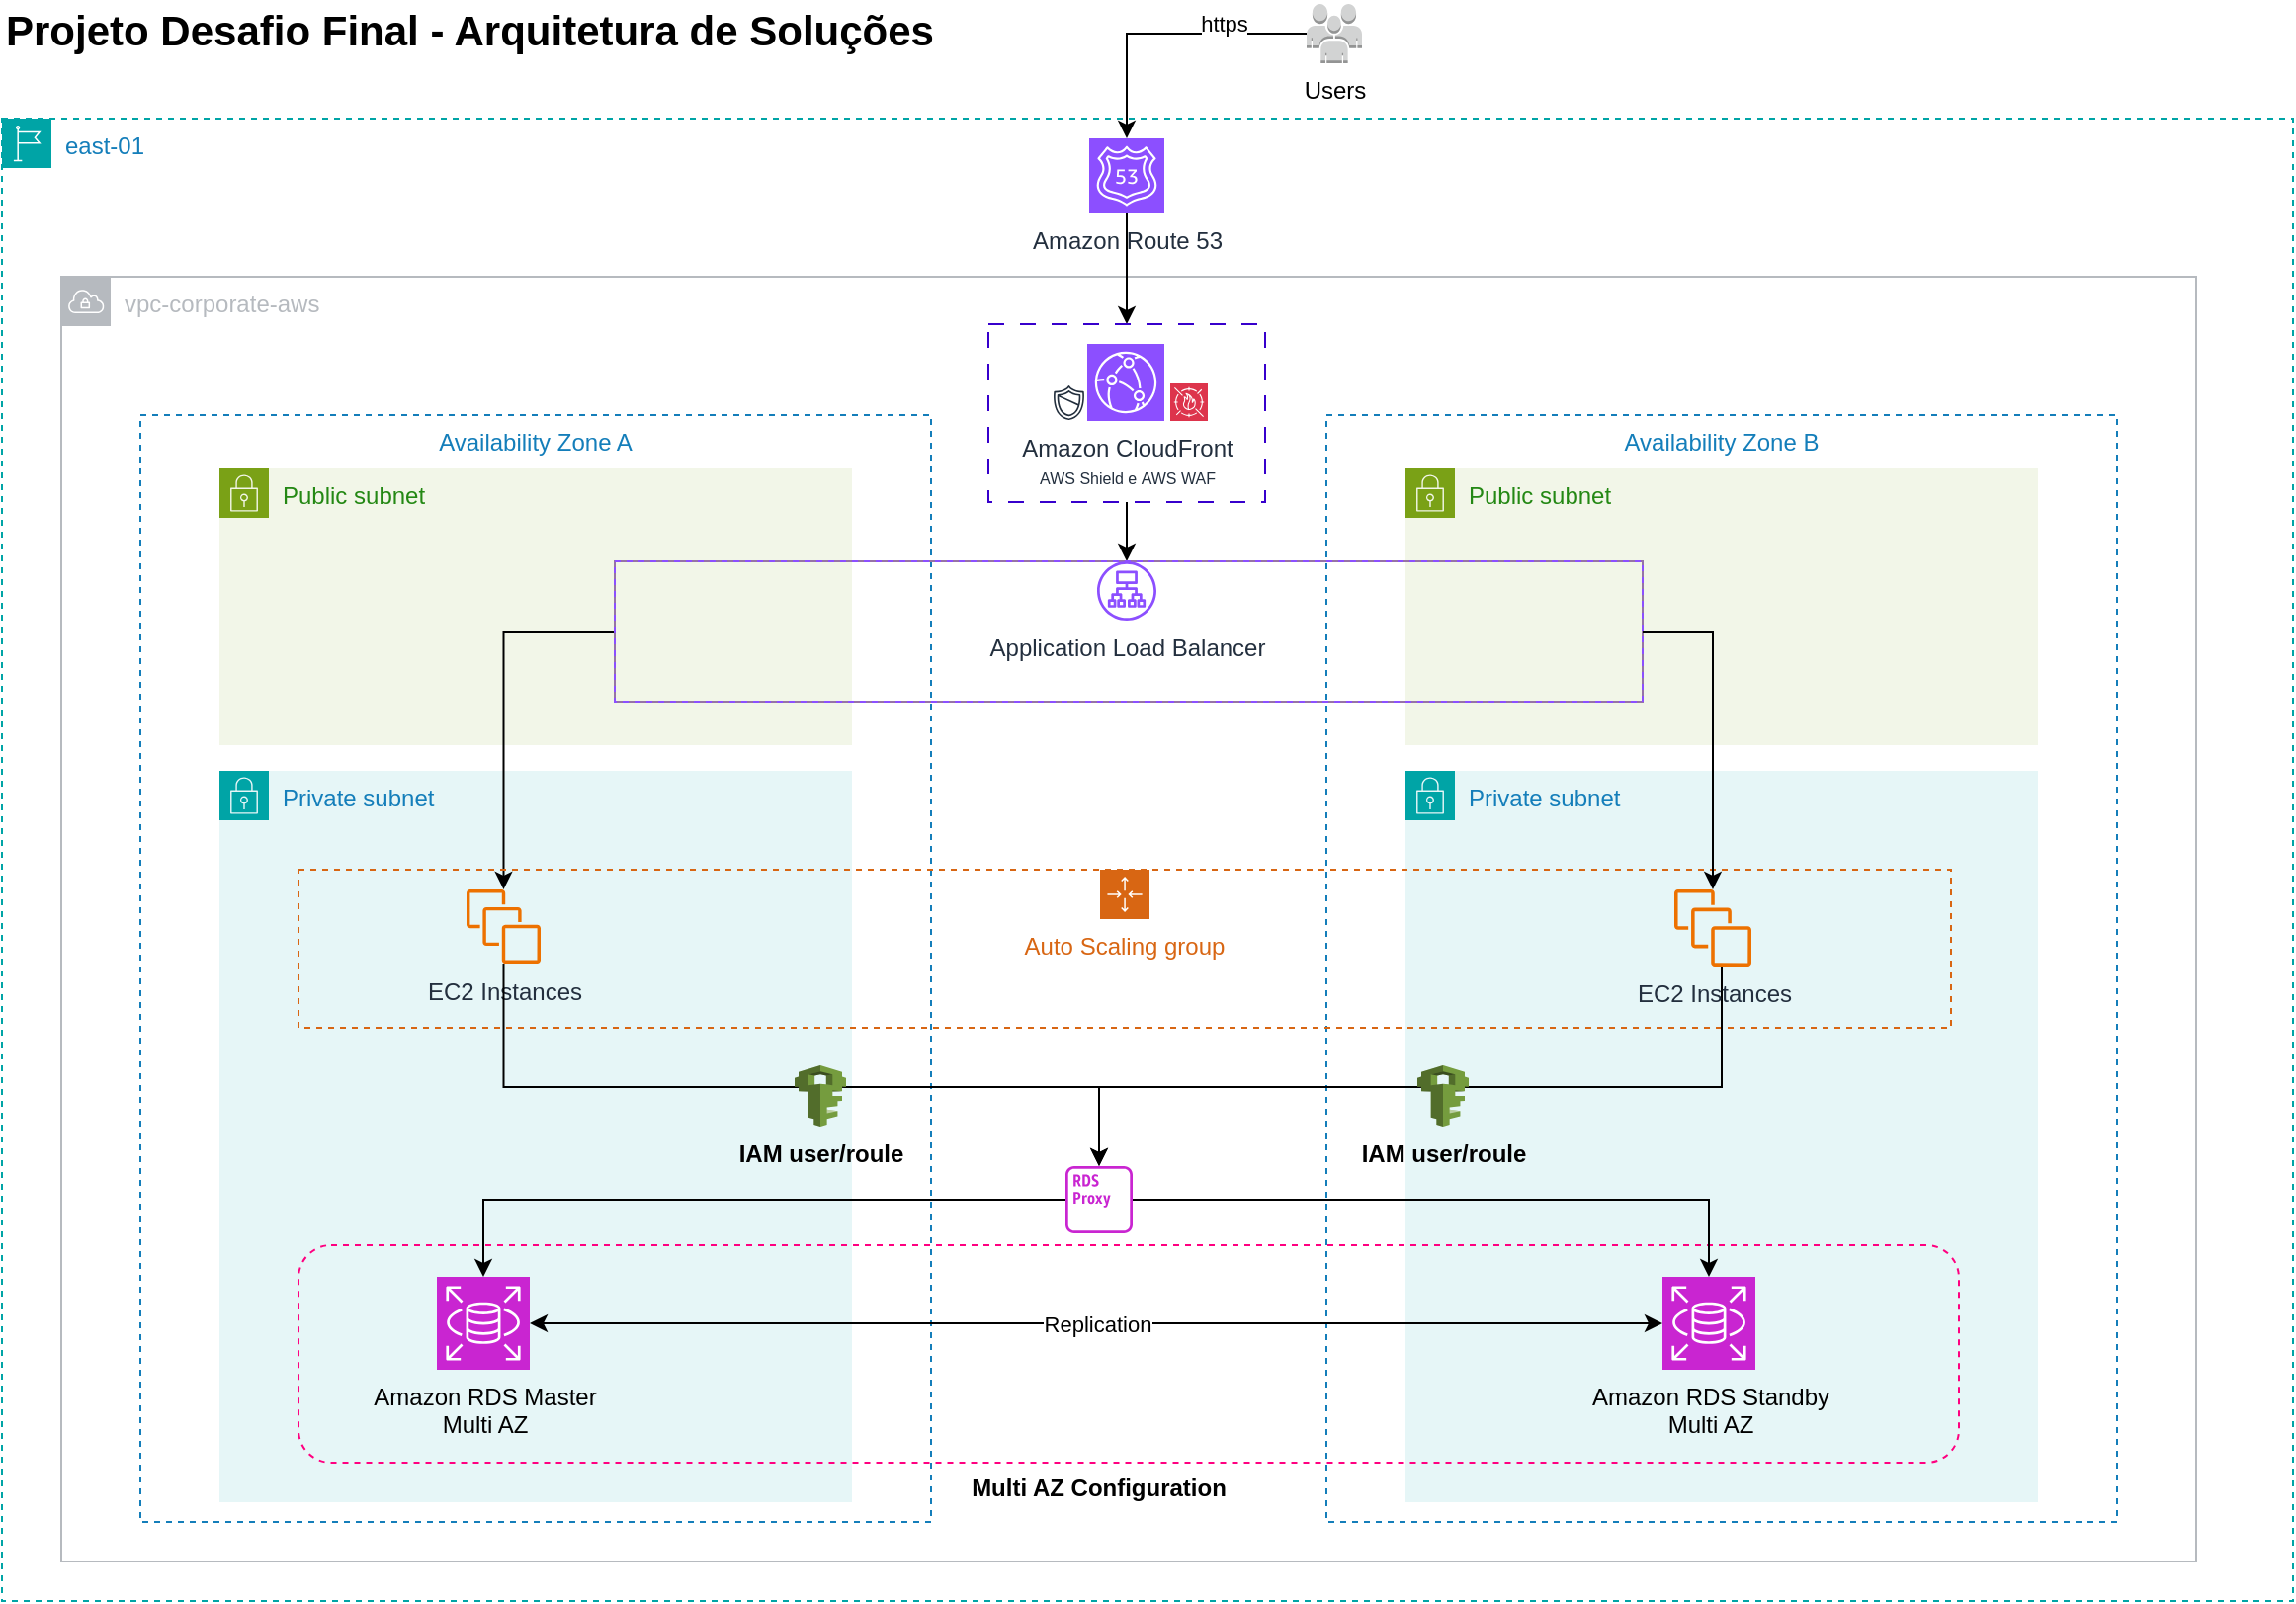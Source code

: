 <mxfile version="24.2.5" type="device">
  <diagram name="Page-1" id="vafjeql0jm9yZ-oHH8du">
    <mxGraphModel dx="733" dy="443" grid="1" gridSize="10" guides="1" tooltips="1" connect="1" arrows="1" fold="1" page="1" pageScale="1" pageWidth="1169" pageHeight="827" math="0" shadow="0">
      <root>
        <mxCell id="0" />
        <mxCell id="1" parent="0" />
        <mxCell id="LG2M_2L7TIFIs1X0_9t3-1" value="east-01" style="points=[[0,0],[0.25,0],[0.5,0],[0.75,0],[1,0],[1,0.25],[1,0.5],[1,0.75],[1,1],[0.75,1],[0.5,1],[0.25,1],[0,1],[0,0.75],[0,0.5],[0,0.25]];outlineConnect=0;gradientColor=none;html=1;whiteSpace=wrap;fontSize=12;fontStyle=0;container=1;pointerEvents=0;collapsible=0;recursiveResize=0;shape=mxgraph.aws4.group;grIcon=mxgraph.aws4.group_region;strokeColor=#00A4A6;fillColor=none;verticalAlign=top;align=left;spacingLeft=30;fontColor=#147EBA;dashed=1;" parent="1" vertex="1">
          <mxGeometry x="10" y="70" width="1159" height="750" as="geometry" />
        </mxCell>
        <mxCell id="LG2M_2L7TIFIs1X0_9t3-3" value="vpc-corporate-aws" style="sketch=0;outlineConnect=0;gradientColor=none;html=1;whiteSpace=wrap;fontSize=12;fontStyle=0;shape=mxgraph.aws4.group;grIcon=mxgraph.aws4.group_vpc;strokeColor=#B6BABF;fillColor=none;verticalAlign=top;align=left;spacingLeft=30;fontColor=#B6BABF;dashed=0;" parent="LG2M_2L7TIFIs1X0_9t3-1" vertex="1">
          <mxGeometry x="30" y="80" width="1080" height="650" as="geometry" />
        </mxCell>
        <mxCell id="LG2M_2L7TIFIs1X0_9t3-4" value="Availability Zone B" style="fillColor=none;strokeColor=#147EBA;dashed=1;verticalAlign=top;fontStyle=0;fontColor=#147EBA;whiteSpace=wrap;html=1;" parent="LG2M_2L7TIFIs1X0_9t3-1" vertex="1">
          <mxGeometry x="670" y="150" width="400" height="560" as="geometry" />
        </mxCell>
        <mxCell id="LG2M_2L7TIFIs1X0_9t3-9" value="Availability Zone A" style="fillColor=none;strokeColor=#147EBA;dashed=1;verticalAlign=top;fontStyle=0;fontColor=#147EBA;whiteSpace=wrap;html=1;" parent="LG2M_2L7TIFIs1X0_9t3-1" vertex="1">
          <mxGeometry x="70" y="150" width="400" height="560" as="geometry" />
        </mxCell>
        <mxCell id="LG2M_2L7TIFIs1X0_9t3-27" value="Private subnet" style="points=[[0,0],[0.25,0],[0.5,0],[0.75,0],[1,0],[1,0.25],[1,0.5],[1,0.75],[1,1],[0.75,1],[0.5,1],[0.25,1],[0,1],[0,0.75],[0,0.5],[0,0.25]];outlineConnect=0;gradientColor=none;html=1;whiteSpace=wrap;fontSize=12;fontStyle=0;container=1;pointerEvents=0;collapsible=0;recursiveResize=0;shape=mxgraph.aws4.group;grIcon=mxgraph.aws4.group_security_group;grStroke=0;strokeColor=#00A4A6;fillColor=#E6F6F7;verticalAlign=top;align=left;spacingLeft=30;fontColor=#147EBA;dashed=0;" parent="LG2M_2L7TIFIs1X0_9t3-1" vertex="1">
          <mxGeometry x="710" y="330" width="320" height="370" as="geometry" />
        </mxCell>
        <mxCell id="LG2M_2L7TIFIs1X0_9t3-26" value="Private subnet" style="points=[[0,0],[0.25,0],[0.5,0],[0.75,0],[1,0],[1,0.25],[1,0.5],[1,0.75],[1,1],[0.75,1],[0.5,1],[0.25,1],[0,1],[0,0.75],[0,0.5],[0,0.25]];outlineConnect=0;gradientColor=none;html=1;whiteSpace=wrap;fontSize=12;fontStyle=0;container=1;pointerEvents=0;collapsible=0;recursiveResize=0;shape=mxgraph.aws4.group;grIcon=mxgraph.aws4.group_security_group;grStroke=0;strokeColor=#00A4A6;fillColor=#E6F6F7;verticalAlign=top;align=left;spacingLeft=30;fontColor=#147EBA;dashed=0;" parent="LG2M_2L7TIFIs1X0_9t3-1" vertex="1">
          <mxGeometry x="110" y="330" width="320" height="370" as="geometry" />
        </mxCell>
        <mxCell id="LG2M_2L7TIFIs1X0_9t3-8" value="EC2 Instances" style="sketch=0;outlineConnect=0;fontColor=#232F3E;gradientColor=none;fillColor=#ED7100;strokeColor=none;dashed=0;verticalLabelPosition=bottom;verticalAlign=top;align=center;html=1;fontSize=12;fontStyle=0;aspect=fixed;pointerEvents=1;shape=mxgraph.aws4.instances;" parent="LG2M_2L7TIFIs1X0_9t3-26" vertex="1">
          <mxGeometry x="125" y="60" width="37.5" height="37.5" as="geometry" />
        </mxCell>
        <mxCell id="LG2M_2L7TIFIs1X0_9t3-22" value="Public subnet" style="points=[[0,0],[0.25,0],[0.5,0],[0.75,0],[1,0],[1,0.25],[1,0.5],[1,0.75],[1,1],[0.75,1],[0.5,1],[0.25,1],[0,1],[0,0.75],[0,0.5],[0,0.25]];outlineConnect=0;gradientColor=none;html=1;whiteSpace=wrap;fontSize=12;fontStyle=0;container=1;pointerEvents=0;collapsible=0;recursiveResize=0;shape=mxgraph.aws4.group;grIcon=mxgraph.aws4.group_security_group;grStroke=0;strokeColor=#7AA116;fillColor=#F2F6E8;verticalAlign=top;align=left;spacingLeft=30;fontColor=#248814;dashed=0;" parent="LG2M_2L7TIFIs1X0_9t3-1" vertex="1">
          <mxGeometry x="110" y="177" width="320" height="140" as="geometry" />
        </mxCell>
        <mxCell id="LG2M_2L7TIFIs1X0_9t3-24" value="Public subnet" style="points=[[0,0],[0.25,0],[0.5,0],[0.75,0],[1,0],[1,0.25],[1,0.5],[1,0.75],[1,1],[0.75,1],[0.5,1],[0.25,1],[0,1],[0,0.75],[0,0.5],[0,0.25]];outlineConnect=0;gradientColor=none;html=1;whiteSpace=wrap;fontSize=12;fontStyle=0;container=1;pointerEvents=0;collapsible=0;recursiveResize=0;shape=mxgraph.aws4.group;grIcon=mxgraph.aws4.group_security_group;grStroke=0;strokeColor=#7AA116;fillColor=#F2F6E8;verticalAlign=top;align=left;spacingLeft=30;fontColor=#248814;dashed=0;" parent="LG2M_2L7TIFIs1X0_9t3-1" vertex="1">
          <mxGeometry x="710" y="177" width="320" height="140" as="geometry" />
        </mxCell>
        <mxCell id="LG2M_2L7TIFIs1X0_9t3-16" style="edgeStyle=orthogonalEdgeStyle;rounded=0;orthogonalLoop=1;jettySize=auto;html=1;" parent="LG2M_2L7TIFIs1X0_9t3-1" source="gOmfdOWUijrLTM53YbJ2-3" target="LG2M_2L7TIFIs1X0_9t3-8" edge="1">
          <mxGeometry relative="1" as="geometry" />
        </mxCell>
        <mxCell id="LG2M_2L7TIFIs1X0_9t3-6" value="Auto Scaling group" style="points=[[0,0],[0.25,0],[0.5,0],[0.75,0],[1,0],[1,0.25],[1,0.5],[1,0.75],[1,1],[0.75,1],[0.5,1],[0.25,1],[0,1],[0,0.75],[0,0.5],[0,0.25]];outlineConnect=0;gradientColor=none;html=1;whiteSpace=wrap;fontSize=12;fontStyle=0;container=0;pointerEvents=0;collapsible=0;recursiveResize=0;shape=mxgraph.aws4.groupCenter;grIcon=mxgraph.aws4.group_auto_scaling_group;grStroke=1;strokeColor=#D86613;fillColor=none;verticalAlign=top;align=center;fontColor=#D86613;dashed=1;spacingTop=25;" parent="LG2M_2L7TIFIs1X0_9t3-1" vertex="1">
          <mxGeometry x="150" y="380" width="836" height="80" as="geometry" />
        </mxCell>
        <mxCell id="LG2M_2L7TIFIs1X0_9t3-48" style="edgeStyle=orthogonalEdgeStyle;rounded=0;orthogonalLoop=1;jettySize=auto;html=1;" parent="LG2M_2L7TIFIs1X0_9t3-1" source="LG2M_2L7TIFIs1X0_9t3-11" target="LG2M_2L7TIFIs1X0_9t3-45" edge="1">
          <mxGeometry relative="1" as="geometry">
            <Array as="points">
              <mxPoint x="870" y="490" />
              <mxPoint x="555" y="490" />
            </Array>
          </mxGeometry>
        </mxCell>
        <mxCell id="LG2M_2L7TIFIs1X0_9t3-11" value="EC2 Instances" style="sketch=0;outlineConnect=0;fontColor=#232F3E;gradientColor=none;fillColor=#ED7100;strokeColor=none;dashed=0;verticalLabelPosition=bottom;verticalAlign=top;align=center;html=1;fontSize=12;fontStyle=0;aspect=fixed;pointerEvents=1;shape=mxgraph.aws4.instances;" parent="LG2M_2L7TIFIs1X0_9t3-1" vertex="1">
          <mxGeometry x="846" y="390" width="39" height="39" as="geometry" />
        </mxCell>
        <mxCell id="LG2M_2L7TIFIs1X0_9t3-40" value="" style="rounded=1;whiteSpace=wrap;html=1;dashed=1;fillColor=none;strokeColor=#FF0080;" parent="LG2M_2L7TIFIs1X0_9t3-1" vertex="1">
          <mxGeometry x="150" y="570" width="840" height="110" as="geometry" />
        </mxCell>
        <mxCell id="LG2M_2L7TIFIs1X0_9t3-39" value="Replication" style="edgeStyle=orthogonalEdgeStyle;rounded=0;orthogonalLoop=1;jettySize=auto;html=1;startArrow=classic;startFill=1;" parent="LG2M_2L7TIFIs1X0_9t3-1" source="LG2M_2L7TIFIs1X0_9t3-37" target="LG2M_2L7TIFIs1X0_9t3-38" edge="1">
          <mxGeometry relative="1" as="geometry" />
        </mxCell>
        <mxCell id="LG2M_2L7TIFIs1X0_9t3-37" value="&lt;span style=&quot;color: rgb(0, 0, 0);&quot;&gt;Amazon RDS Master&lt;/span&gt;&lt;div style=&quot;color: rgb(0, 0, 0);&quot;&gt;Multi AZ&lt;/div&gt;" style="sketch=0;points=[[0,0,0],[0.25,0,0],[0.5,0,0],[0.75,0,0],[1,0,0],[0,1,0],[0.25,1,0],[0.5,1,0],[0.75,1,0],[1,1,0],[0,0.25,0],[0,0.5,0],[0,0.75,0],[1,0.25,0],[1,0.5,0],[1,0.75,0]];outlineConnect=0;fontColor=#232F3E;fillColor=#C925D1;strokeColor=#ffffff;dashed=0;verticalLabelPosition=bottom;verticalAlign=top;align=center;html=1;fontSize=12;fontStyle=0;aspect=fixed;shape=mxgraph.aws4.resourceIcon;resIcon=mxgraph.aws4.rds;" parent="LG2M_2L7TIFIs1X0_9t3-1" vertex="1">
          <mxGeometry x="220" y="586" width="47" height="47" as="geometry" />
        </mxCell>
        <mxCell id="LG2M_2L7TIFIs1X0_9t3-38" value="&lt;span style=&quot;color: rgb(0, 0, 0);&quot;&gt;Amazon RDS Standby&lt;/span&gt;&lt;div style=&quot;color: rgb(0, 0, 0);&quot;&gt;Multi AZ&lt;/div&gt;" style="sketch=0;points=[[0,0,0],[0.25,0,0],[0.5,0,0],[0.75,0,0],[1,0,0],[0,1,0],[0.25,1,0],[0.5,1,0],[0.75,1,0],[1,1,0],[0,0.25,0],[0,0.5,0],[0,0.75,0],[1,0.25,0],[1,0.5,0],[1,0.75,0]];outlineConnect=0;fontColor=#232F3E;fillColor=#C925D1;strokeColor=#ffffff;dashed=0;verticalLabelPosition=bottom;verticalAlign=top;align=center;html=1;fontSize=12;fontStyle=0;aspect=fixed;shape=mxgraph.aws4.resourceIcon;resIcon=mxgraph.aws4.rds;" parent="LG2M_2L7TIFIs1X0_9t3-1" vertex="1">
          <mxGeometry x="840" y="586" width="47" height="47" as="geometry" />
        </mxCell>
        <mxCell id="LG2M_2L7TIFIs1X0_9t3-41" value="Multi AZ Configuration" style="text;html=1;align=center;verticalAlign=middle;whiteSpace=wrap;rounded=0;fontStyle=1" parent="LG2M_2L7TIFIs1X0_9t3-1" vertex="1">
          <mxGeometry x="480" y="680" width="150" height="26" as="geometry" />
        </mxCell>
        <mxCell id="LG2M_2L7TIFIs1X0_9t3-50" style="edgeStyle=orthogonalEdgeStyle;rounded=0;orthogonalLoop=1;jettySize=auto;html=1;" parent="LG2M_2L7TIFIs1X0_9t3-1" source="LG2M_2L7TIFIs1X0_9t3-45" target="LG2M_2L7TIFIs1X0_9t3-37" edge="1">
          <mxGeometry relative="1" as="geometry" />
        </mxCell>
        <mxCell id="LG2M_2L7TIFIs1X0_9t3-45" value="" style="sketch=0;outlineConnect=0;fontColor=#232F3E;gradientColor=none;fillColor=#C925D1;strokeColor=none;dashed=0;verticalLabelPosition=bottom;verticalAlign=top;align=center;html=1;fontSize=12;fontStyle=0;aspect=fixed;pointerEvents=1;shape=mxgraph.aws4.rds_proxy_alt;" parent="LG2M_2L7TIFIs1X0_9t3-1" vertex="1">
          <mxGeometry x="538" y="530" width="34" height="34" as="geometry" />
        </mxCell>
        <mxCell id="LG2M_2L7TIFIs1X0_9t3-51" style="edgeStyle=orthogonalEdgeStyle;rounded=0;orthogonalLoop=1;jettySize=auto;html=1;entryX=0.5;entryY=0;entryDx=0;entryDy=0;entryPerimeter=0;" parent="LG2M_2L7TIFIs1X0_9t3-1" source="LG2M_2L7TIFIs1X0_9t3-45" target="LG2M_2L7TIFIs1X0_9t3-38" edge="1">
          <mxGeometry relative="1" as="geometry" />
        </mxCell>
        <mxCell id="tVnkBzBd7K4qQiAB4yP6-1" value="Amazon Route 53" style="sketch=0;points=[[0,0,0],[0.25,0,0],[0.5,0,0],[0.75,0,0],[1,0,0],[0,1,0],[0.25,1,0],[0.5,1,0],[0.75,1,0],[1,1,0],[0,0.25,0],[0,0.5,0],[0,0.75,0],[1,0.25,0],[1,0.5,0],[1,0.75,0]];outlineConnect=0;fontColor=#232F3E;fillColor=#8C4FFF;strokeColor=#ffffff;dashed=0;verticalLabelPosition=bottom;verticalAlign=top;align=center;html=1;fontSize=12;fontStyle=0;aspect=fixed;shape=mxgraph.aws4.resourceIcon;resIcon=mxgraph.aws4.route_53;" parent="LG2M_2L7TIFIs1X0_9t3-1" vertex="1">
          <mxGeometry x="550" y="10" width="38" height="38" as="geometry" />
        </mxCell>
        <mxCell id="tVnkBzBd7K4qQiAB4yP6-3" style="edgeStyle=orthogonalEdgeStyle;rounded=0;orthogonalLoop=1;jettySize=auto;html=1;entryX=0.5;entryY=0;entryDx=0;entryDy=0;" parent="LG2M_2L7TIFIs1X0_9t3-1" source="tVnkBzBd7K4qQiAB4yP6-1" target="tVnkBzBd7K4qQiAB4yP6-10" edge="1">
          <mxGeometry relative="1" as="geometry" />
        </mxCell>
        <mxCell id="tVnkBzBd7K4qQiAB4yP6-12" value="" style="group" parent="LG2M_2L7TIFIs1X0_9t3-1" vertex="1" connectable="0">
          <mxGeometry x="499" y="104" width="140" height="90" as="geometry" />
        </mxCell>
        <mxCell id="tVnkBzBd7K4qQiAB4yP6-10" value="" style="rounded=0;whiteSpace=wrap;html=1;fillColor=none;fontColor=#ffffff;strokeColor=#3700CC;dashed=1;dashPattern=8 8;" parent="tVnkBzBd7K4qQiAB4yP6-12" vertex="1">
          <mxGeometry width="140" height="90" as="geometry" />
        </mxCell>
        <mxCell id="tVnkBzBd7K4qQiAB4yP6-11" value="" style="group" parent="tVnkBzBd7K4qQiAB4yP6-12" vertex="1" connectable="0">
          <mxGeometry x="31.5" y="10" width="79.5" height="39" as="geometry" />
        </mxCell>
        <mxCell id="tVnkBzBd7K4qQiAB4yP6-2" value="Amazon CloudFront&lt;div&gt;&lt;font style=&quot;font-size: 8px;&quot;&gt;AWS Shield e&amp;nbsp;&lt;/font&gt;&lt;span style=&quot;background-color: transparent; color: light-dark(rgb(35, 47, 62), rgb(189, 199, 212));&quot;&gt;&lt;font style=&quot;font-size: 8px;&quot;&gt;AWS WAF&lt;/font&gt;&lt;/span&gt;&lt;/div&gt;" style="sketch=0;points=[[0,0,0],[0.25,0,0],[0.5,0,0],[0.75,0,0],[1,0,0],[0,1,0],[0.25,1,0],[0.5,1,0],[0.75,1,0],[1,1,0],[0,0.25,0],[0,0.5,0],[0,0.75,0],[1,0.25,0],[1,0.5,0],[1,0.75,0]];outlineConnect=0;fontColor=#232F3E;fillColor=#8C4FFF;strokeColor=#ffffff;dashed=0;verticalLabelPosition=bottom;verticalAlign=top;align=center;html=1;fontSize=12;fontStyle=0;aspect=fixed;shape=mxgraph.aws4.resourceIcon;resIcon=mxgraph.aws4.cloudfront;gradientColor=none;" parent="tVnkBzBd7K4qQiAB4yP6-11" vertex="1">
          <mxGeometry x="18.5" width="39" height="39" as="geometry" />
        </mxCell>
        <mxCell id="tVnkBzBd7K4qQiAB4yP6-5" value="" style="sketch=0;points=[[0,0,0],[0.25,0,0],[0.5,0,0],[0.75,0,0],[1,0,0],[0,1,0],[0.25,1,0],[0.5,1,0],[0.75,1,0],[1,1,0],[0,0.25,0],[0,0.5,0],[0,0.75,0],[1,0.25,0],[1,0.5,0],[1,0.75,0]];outlineConnect=0;fontColor=#232F3E;fillColor=#DD344C;strokeColor=#ffffff;dashed=0;verticalLabelPosition=bottom;verticalAlign=top;align=center;html=1;fontSize=12;fontStyle=0;aspect=fixed;shape=mxgraph.aws4.resourceIcon;resIcon=mxgraph.aws4.waf;" parent="tVnkBzBd7K4qQiAB4yP6-11" vertex="1">
          <mxGeometry x="60.5" y="20" width="19" height="19" as="geometry" />
        </mxCell>
        <mxCell id="tVnkBzBd7K4qQiAB4yP6-6" value="" style="sketch=0;outlineConnect=0;fontColor=#232F3E;gradientColor=none;fillColor=#232F3D;strokeColor=none;dashed=0;verticalLabelPosition=bottom;verticalAlign=top;align=center;html=1;fontSize=12;fontStyle=0;aspect=fixed;pointerEvents=1;shape=mxgraph.aws4.shield2;" parent="tVnkBzBd7K4qQiAB4yP6-11" vertex="1">
          <mxGeometry y="20.5" width="18.5" height="18.5" as="geometry" />
        </mxCell>
        <mxCell id="tVnkBzBd7K4qQiAB4yP6-14" value="" style="edgeStyle=orthogonalEdgeStyle;rounded=0;orthogonalLoop=1;jettySize=auto;html=1;" parent="LG2M_2L7TIFIs1X0_9t3-1" source="LG2M_2L7TIFIs1X0_9t3-8" target="LG2M_2L7TIFIs1X0_9t3-45" edge="1">
          <mxGeometry relative="1" as="geometry">
            <Array as="points">
              <mxPoint x="254" y="490" />
              <mxPoint x="555" y="490" />
            </Array>
            <mxPoint x="269" y="508" as="sourcePoint" />
            <mxPoint x="565" y="580" as="targetPoint" />
          </mxGeometry>
        </mxCell>
        <mxCell id="LG2M_2L7TIFIs1X0_9t3-52" value="IAM user/roule" style="outlineConnect=0;dashed=0;verticalLabelPosition=bottom;verticalAlign=top;align=center;html=1;shape=mxgraph.aws3.iam;fillColor=#759C3E;gradientColor=none;fontStyle=1" parent="LG2M_2L7TIFIs1X0_9t3-1" vertex="1">
          <mxGeometry x="401" y="479" width="26" height="31" as="geometry" />
        </mxCell>
        <mxCell id="tVnkBzBd7K4qQiAB4yP6-15" value="IAM user/roule" style="outlineConnect=0;dashed=0;verticalLabelPosition=bottom;verticalAlign=top;align=center;html=1;shape=mxgraph.aws3.iam;fillColor=#759C3E;gradientColor=none;fontStyle=1" parent="LG2M_2L7TIFIs1X0_9t3-1" vertex="1">
          <mxGeometry x="716" y="479" width="26" height="31" as="geometry" />
        </mxCell>
        <mxCell id="gOmfdOWUijrLTM53YbJ2-5" value="" style="edgeStyle=orthogonalEdgeStyle;rounded=0;orthogonalLoop=1;jettySize=auto;html=1;" edge="1" parent="LG2M_2L7TIFIs1X0_9t3-1" source="tVnkBzBd7K4qQiAB4yP6-10" target="LG2M_2L7TIFIs1X0_9t3-15">
          <mxGeometry relative="1" as="geometry" />
        </mxCell>
        <mxCell id="gOmfdOWUijrLTM53YbJ2-6" value="" style="group;fillColor=none;strokeColor=#9673a6;gradientColor=none;" vertex="1" connectable="0" parent="LG2M_2L7TIFIs1X0_9t3-1">
          <mxGeometry x="310" y="224" width="520" height="71" as="geometry" />
        </mxCell>
        <mxCell id="gOmfdOWUijrLTM53YbJ2-3" value="" style="rounded=0;whiteSpace=wrap;html=1;fillStyle=auto;fillColor=none;strokeColor=#8C4FFF;dashed=1;" vertex="1" parent="gOmfdOWUijrLTM53YbJ2-6">
          <mxGeometry width="520" height="71" as="geometry" />
        </mxCell>
        <mxCell id="LG2M_2L7TIFIs1X0_9t3-15" value="Application Load Balancer" style="sketch=0;outlineConnect=0;fontColor=#232F3E;gradientColor=none;fillColor=#8C4FFF;strokeColor=none;dashed=0;verticalLabelPosition=bottom;verticalAlign=top;align=center;html=1;fontSize=12;fontStyle=0;aspect=fixed;pointerEvents=1;shape=mxgraph.aws4.application_load_balancer;" parent="gOmfdOWUijrLTM53YbJ2-6" vertex="1">
          <mxGeometry x="244" width="30" height="30" as="geometry" />
        </mxCell>
        <mxCell id="gOmfdOWUijrLTM53YbJ2-8" style="edgeStyle=orthogonalEdgeStyle;rounded=0;orthogonalLoop=1;jettySize=auto;html=1;exitX=1;exitY=0.5;exitDx=0;exitDy=0;" edge="1" parent="LG2M_2L7TIFIs1X0_9t3-1" source="gOmfdOWUijrLTM53YbJ2-3" target="LG2M_2L7TIFIs1X0_9t3-11">
          <mxGeometry relative="1" as="geometry">
            <mxPoint x="320" y="280" as="sourcePoint" />
            <mxPoint x="264" y="410" as="targetPoint" />
          </mxGeometry>
        </mxCell>
        <mxCell id="LG2M_2L7TIFIs1X0_9t3-35" value="Users" style="outlineConnect=0;dashed=0;verticalLabelPosition=bottom;verticalAlign=top;align=center;html=1;shape=mxgraph.aws3.users;fillColor=#D2D3D3;gradientColor=none;" parent="1" vertex="1">
          <mxGeometry x="670" y="12" width="28" height="30" as="geometry" />
        </mxCell>
        <mxCell id="LG2M_2L7TIFIs1X0_9t3-36" value="https" style="edgeStyle=orthogonalEdgeStyle;rounded=0;orthogonalLoop=1;jettySize=auto;html=1;" parent="1" source="LG2M_2L7TIFIs1X0_9t3-35" target="tVnkBzBd7K4qQiAB4yP6-1" edge="1">
          <mxGeometry x="-0.416" y="-5" relative="1" as="geometry">
            <mxPoint as="offset" />
          </mxGeometry>
        </mxCell>
        <mxCell id="gOmfdOWUijrLTM53YbJ2-11" value="Projeto Desafio Final - Arquitetura de Soluções" style="text;html=1;align=left;verticalAlign=middle;whiteSpace=wrap;rounded=0;fontStyle=1;fontSize=21;" vertex="1" parent="1">
          <mxGeometry x="10" y="10" width="520" height="30" as="geometry" />
        </mxCell>
      </root>
    </mxGraphModel>
  </diagram>
</mxfile>
